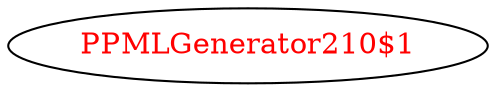 digraph dependencyGraph {
 concentrate=true;
 ranksep="2.0";
 rankdir="LR"; 
 splines="ortho";
"PPMLGenerator210$1" [fontcolor="red"];
}